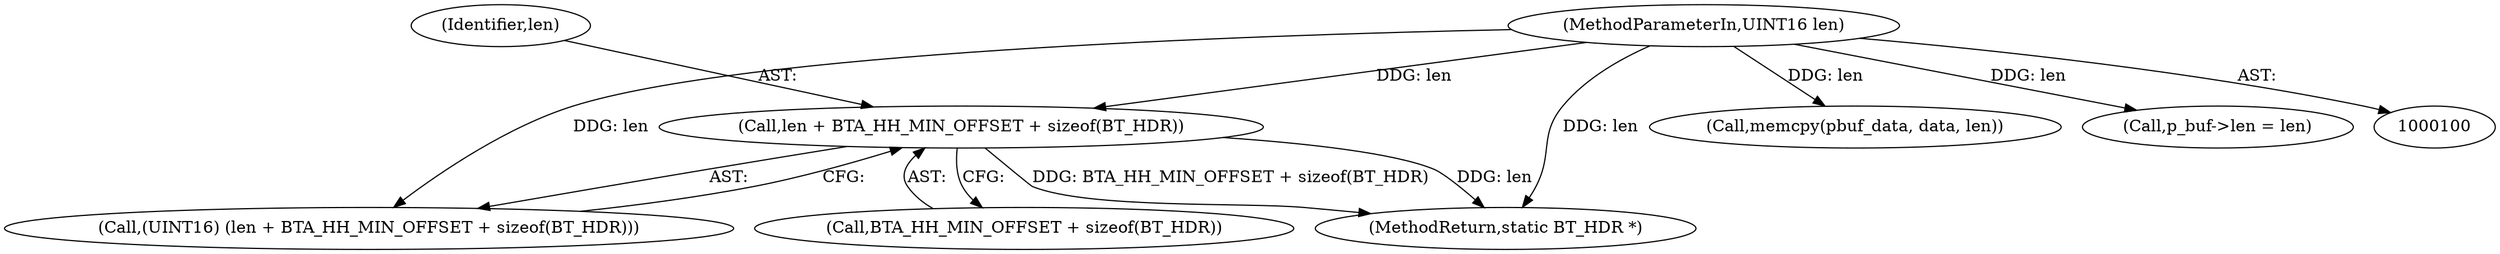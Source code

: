 digraph "1_Android_514139f4b40cbb035bb92f3e24d5a389d75db9e6@API" {
"1000110" [label="(Call,len + BTA_HH_MIN_OFFSET + sizeof(BT_HDR))"];
"1000101" [label="(MethodParameterIn,UINT16 len)"];
"1000110" [label="(Call,len + BTA_HH_MIN_OFFSET + sizeof(BT_HDR))"];
"1000147" [label="(MethodReturn,static BT_HDR *)"];
"1000108" [label="(Call,(UINT16) (len + BTA_HH_MIN_OFFSET + sizeof(BT_HDR)))"];
"1000111" [label="(Identifier,len)"];
"1000141" [label="(Call,memcpy(pbuf_data, data, len))"];
"1000120" [label="(Call,p_buf->len = len)"];
"1000112" [label="(Call,BTA_HH_MIN_OFFSET + sizeof(BT_HDR))"];
"1000101" [label="(MethodParameterIn,UINT16 len)"];
"1000110" -> "1000108"  [label="AST: "];
"1000110" -> "1000112"  [label="CFG: "];
"1000111" -> "1000110"  [label="AST: "];
"1000112" -> "1000110"  [label="AST: "];
"1000108" -> "1000110"  [label="CFG: "];
"1000110" -> "1000147"  [label="DDG: len"];
"1000110" -> "1000147"  [label="DDG: BTA_HH_MIN_OFFSET + sizeof(BT_HDR)"];
"1000101" -> "1000110"  [label="DDG: len"];
"1000101" -> "1000100"  [label="AST: "];
"1000101" -> "1000147"  [label="DDG: len"];
"1000101" -> "1000108"  [label="DDG: len"];
"1000101" -> "1000120"  [label="DDG: len"];
"1000101" -> "1000141"  [label="DDG: len"];
}
